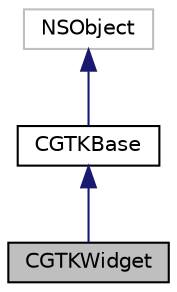 digraph "CGTKWidget"
{
  edge [fontname="Helvetica",fontsize="10",labelfontname="Helvetica",labelfontsize="10"];
  node [fontname="Helvetica",fontsize="10",shape=record];
  Node132 [label="CGTKWidget",height=0.2,width=0.4,color="black", fillcolor="grey75", style="filled", fontcolor="black"];
  Node133 -> Node132 [dir="back",color="midnightblue",fontsize="10",style="solid",fontname="Helvetica"];
  Node133 [label="CGTKBase",height=0.2,width=0.4,color="black", fillcolor="white", style="filled",URL="$interface_c_g_t_k_base.html"];
  Node134 -> Node133 [dir="back",color="midnightblue",fontsize="10",style="solid",fontname="Helvetica"];
  Node134 [label="NSObject",height=0.2,width=0.4,color="grey75", fillcolor="white", style="filled"];
}
